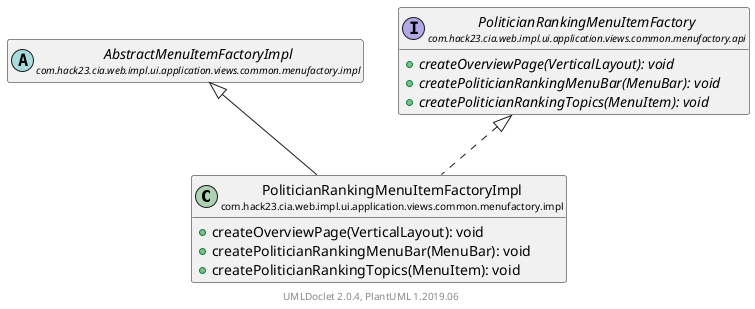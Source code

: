 @startuml
    set namespaceSeparator none
    hide empty fields
    hide empty methods

    class "<size:14>PoliticianRankingMenuItemFactoryImpl\n<size:10>com.hack23.cia.web.impl.ui.application.views.common.menufactory.impl" as com.hack23.cia.web.impl.ui.application.views.common.menufactory.impl.PoliticianRankingMenuItemFactoryImpl [[PoliticianRankingMenuItemFactoryImpl.html]] {
        +createOverviewPage(VerticalLayout): void
        +createPoliticianRankingMenuBar(MenuBar): void
        +createPoliticianRankingTopics(MenuItem): void
    }

    abstract class "<size:14>AbstractMenuItemFactoryImpl\n<size:10>com.hack23.cia.web.impl.ui.application.views.common.menufactory.impl" as com.hack23.cia.web.impl.ui.application.views.common.menufactory.impl.AbstractMenuItemFactoryImpl [[AbstractMenuItemFactoryImpl.html]]
    interface "<size:14>PoliticianRankingMenuItemFactory\n<size:10>com.hack23.cia.web.impl.ui.application.views.common.menufactory.api" as com.hack23.cia.web.impl.ui.application.views.common.menufactory.api.PoliticianRankingMenuItemFactory [[../api/PoliticianRankingMenuItemFactory.html]] {
        {abstract} +createOverviewPage(VerticalLayout): void
        {abstract} +createPoliticianRankingMenuBar(MenuBar): void
        {abstract} +createPoliticianRankingTopics(MenuItem): void
    }

    com.hack23.cia.web.impl.ui.application.views.common.menufactory.impl.AbstractMenuItemFactoryImpl <|-- com.hack23.cia.web.impl.ui.application.views.common.menufactory.impl.PoliticianRankingMenuItemFactoryImpl
    com.hack23.cia.web.impl.ui.application.views.common.menufactory.api.PoliticianRankingMenuItemFactory <|.. com.hack23.cia.web.impl.ui.application.views.common.menufactory.impl.PoliticianRankingMenuItemFactoryImpl

    center footer UMLDoclet 2.0.4, PlantUML 1.2019.06
@enduml
